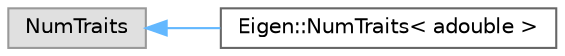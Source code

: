 digraph "Graphical Class Hierarchy"
{
 // LATEX_PDF_SIZE
  bgcolor="transparent";
  edge [fontname=Helvetica,fontsize=10,labelfontname=Helvetica,labelfontsize=10];
  node [fontname=Helvetica,fontsize=10,shape=box,height=0.2,width=0.4];
  rankdir="LR";
  Node0 [id="Node000000",label="NumTraits",height=0.2,width=0.4,color="grey60", fillcolor="#E0E0E0", style="filled",tooltip=" "];
  Node0 -> Node1 [id="edge47_Node000000_Node000001",dir="back",color="steelblue1",style="solid",tooltip=" "];
  Node1 [id="Node000001",label="Eigen::NumTraits\< adouble \>",height=0.2,width=0.4,color="grey40", fillcolor="white", style="filled",URL="$structEigen_1_1NumTraits_3_01adouble_01_4.html",tooltip="Scalar traits required by Eigen."];
}
